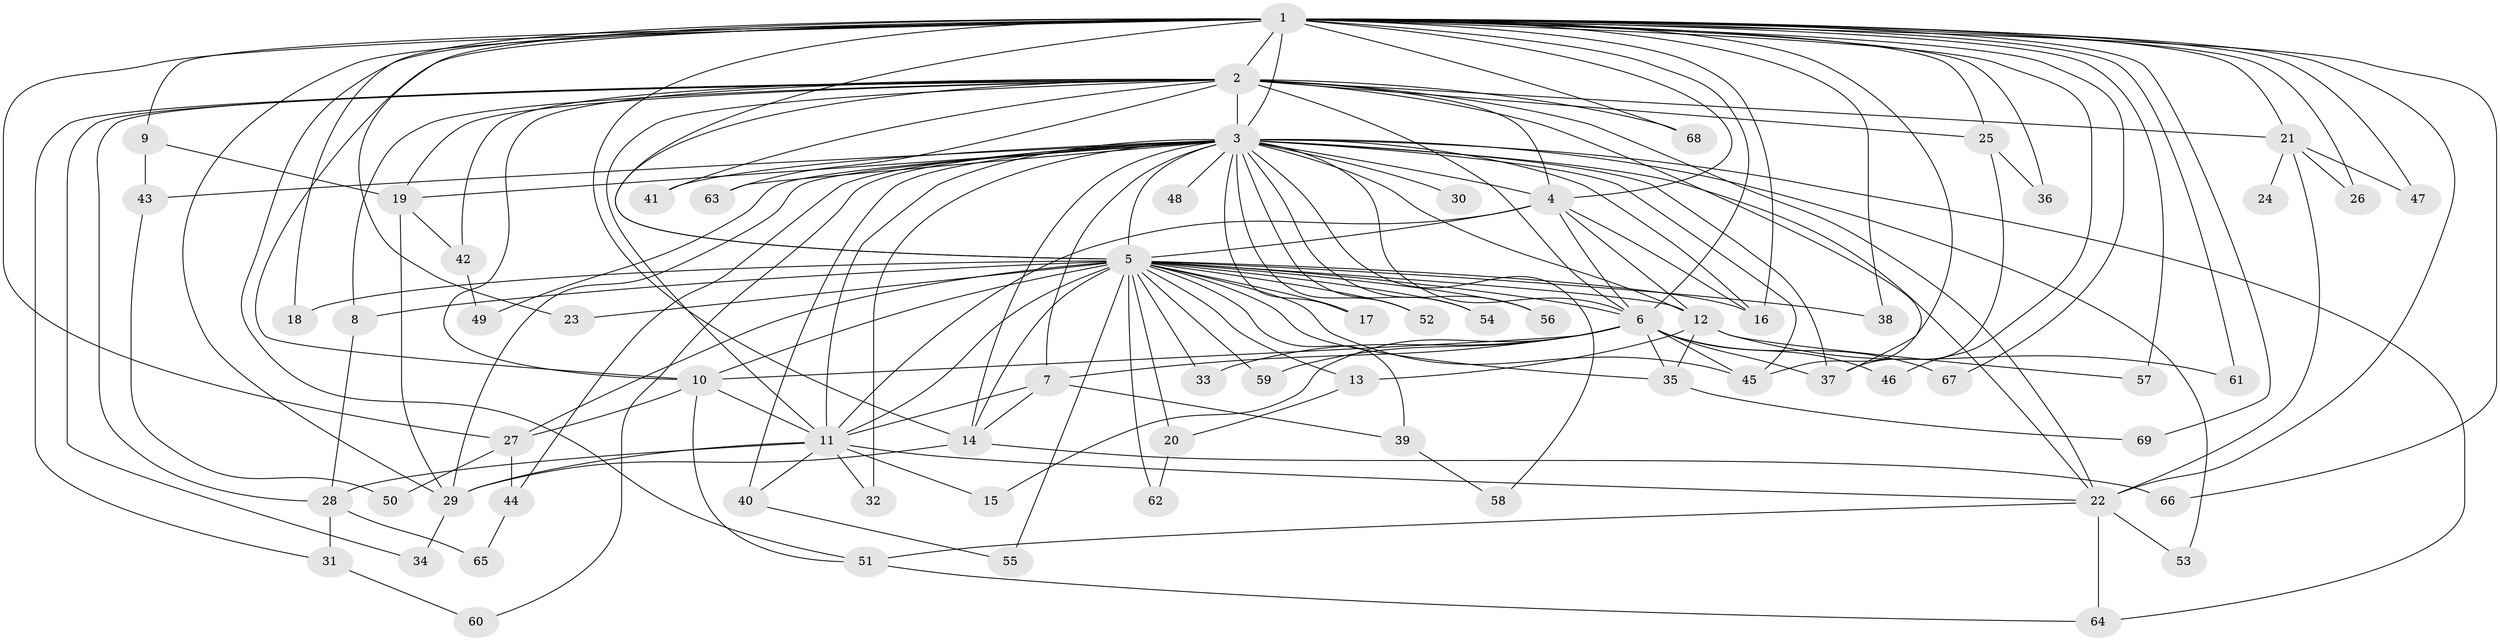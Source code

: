 // original degree distribution, {20: 0.007246376811594203, 24: 0.021739130434782608, 13: 0.007246376811594203, 32: 0.007246376811594203, 27: 0.007246376811594203, 31: 0.007246376811594203, 25: 0.007246376811594203, 26: 0.007246376811594203, 4: 0.11594202898550725, 3: 0.21739130434782608, 5: 0.050724637681159424, 2: 0.5144927536231884, 6: 0.021739130434782608, 7: 0.007246376811594203}
// Generated by graph-tools (version 1.1) at 2025/34/03/09/25 02:34:36]
// undirected, 69 vertices, 164 edges
graph export_dot {
graph [start="1"]
  node [color=gray90,style=filled];
  1;
  2;
  3;
  4;
  5;
  6;
  7;
  8;
  9;
  10;
  11;
  12;
  13;
  14;
  15;
  16;
  17;
  18;
  19;
  20;
  21;
  22;
  23;
  24;
  25;
  26;
  27;
  28;
  29;
  30;
  31;
  32;
  33;
  34;
  35;
  36;
  37;
  38;
  39;
  40;
  41;
  42;
  43;
  44;
  45;
  46;
  47;
  48;
  49;
  50;
  51;
  52;
  53;
  54;
  55;
  56;
  57;
  58;
  59;
  60;
  61;
  62;
  63;
  64;
  65;
  66;
  67;
  68;
  69;
  1 -- 2 [weight=4.0];
  1 -- 3 [weight=8.0];
  1 -- 4 [weight=2.0];
  1 -- 5 [weight=4.0];
  1 -- 6 [weight=2.0];
  1 -- 9 [weight=1.0];
  1 -- 10 [weight=1.0];
  1 -- 14 [weight=1.0];
  1 -- 16 [weight=1.0];
  1 -- 18 [weight=2.0];
  1 -- 21 [weight=1.0];
  1 -- 22 [weight=2.0];
  1 -- 23 [weight=1.0];
  1 -- 25 [weight=1.0];
  1 -- 26 [weight=1.0];
  1 -- 27 [weight=1.0];
  1 -- 29 [weight=1.0];
  1 -- 36 [weight=1.0];
  1 -- 38 [weight=1.0];
  1 -- 45 [weight=1.0];
  1 -- 46 [weight=1.0];
  1 -- 47 [weight=1.0];
  1 -- 51 [weight=1.0];
  1 -- 57 [weight=1.0];
  1 -- 61 [weight=1.0];
  1 -- 66 [weight=1.0];
  1 -- 67 [weight=1.0];
  1 -- 68 [weight=1.0];
  1 -- 69 [weight=1.0];
  2 -- 3 [weight=5.0];
  2 -- 4 [weight=2.0];
  2 -- 5 [weight=4.0];
  2 -- 6 [weight=2.0];
  2 -- 8 [weight=1.0];
  2 -- 10 [weight=1.0];
  2 -- 11 [weight=1.0];
  2 -- 19 [weight=1.0];
  2 -- 21 [weight=1.0];
  2 -- 22 [weight=2.0];
  2 -- 25 [weight=1.0];
  2 -- 28 [weight=1.0];
  2 -- 31 [weight=1.0];
  2 -- 34 [weight=1.0];
  2 -- 37 [weight=1.0];
  2 -- 41 [weight=1.0];
  2 -- 42 [weight=1.0];
  2 -- 63 [weight=1.0];
  2 -- 68 [weight=1.0];
  3 -- 4 [weight=6.0];
  3 -- 5 [weight=6.0];
  3 -- 6 [weight=3.0];
  3 -- 7 [weight=2.0];
  3 -- 11 [weight=1.0];
  3 -- 12 [weight=1.0];
  3 -- 14 [weight=2.0];
  3 -- 16 [weight=2.0];
  3 -- 17 [weight=1.0];
  3 -- 19 [weight=1.0];
  3 -- 22 [weight=1.0];
  3 -- 29 [weight=1.0];
  3 -- 30 [weight=2.0];
  3 -- 32 [weight=3.0];
  3 -- 37 [weight=1.0];
  3 -- 40 [weight=3.0];
  3 -- 41 [weight=1.0];
  3 -- 43 [weight=1.0];
  3 -- 44 [weight=1.0];
  3 -- 45 [weight=1.0];
  3 -- 48 [weight=1.0];
  3 -- 49 [weight=1.0];
  3 -- 52 [weight=1.0];
  3 -- 53 [weight=1.0];
  3 -- 54 [weight=1.0];
  3 -- 56 [weight=1.0];
  3 -- 58 [weight=1.0];
  3 -- 60 [weight=1.0];
  3 -- 63 [weight=1.0];
  3 -- 64 [weight=1.0];
  4 -- 5 [weight=2.0];
  4 -- 6 [weight=2.0];
  4 -- 11 [weight=10.0];
  4 -- 12 [weight=1.0];
  4 -- 16 [weight=1.0];
  5 -- 6 [weight=3.0];
  5 -- 8 [weight=1.0];
  5 -- 10 [weight=1.0];
  5 -- 11 [weight=1.0];
  5 -- 12 [weight=2.0];
  5 -- 13 [weight=1.0];
  5 -- 14 [weight=1.0];
  5 -- 16 [weight=1.0];
  5 -- 17 [weight=1.0];
  5 -- 18 [weight=1.0];
  5 -- 20 [weight=1.0];
  5 -- 23 [weight=1.0];
  5 -- 27 [weight=1.0];
  5 -- 33 [weight=1.0];
  5 -- 35 [weight=1.0];
  5 -- 38 [weight=2.0];
  5 -- 39 [weight=2.0];
  5 -- 45 [weight=1.0];
  5 -- 52 [weight=1.0];
  5 -- 54 [weight=1.0];
  5 -- 55 [weight=1.0];
  5 -- 56 [weight=1.0];
  5 -- 59 [weight=1.0];
  5 -- 62 [weight=1.0];
  6 -- 7 [weight=2.0];
  6 -- 10 [weight=1.0];
  6 -- 15 [weight=1.0];
  6 -- 33 [weight=1.0];
  6 -- 35 [weight=1.0];
  6 -- 37 [weight=1.0];
  6 -- 45 [weight=1.0];
  6 -- 46 [weight=1.0];
  6 -- 59 [weight=1.0];
  6 -- 67 [weight=1.0];
  7 -- 11 [weight=1.0];
  7 -- 14 [weight=1.0];
  7 -- 39 [weight=1.0];
  8 -- 28 [weight=1.0];
  9 -- 19 [weight=1.0];
  9 -- 43 [weight=1.0];
  10 -- 11 [weight=1.0];
  10 -- 27 [weight=1.0];
  10 -- 51 [weight=1.0];
  11 -- 15 [weight=1.0];
  11 -- 22 [weight=1.0];
  11 -- 28 [weight=1.0];
  11 -- 29 [weight=1.0];
  11 -- 32 [weight=1.0];
  11 -- 40 [weight=1.0];
  12 -- 13 [weight=1.0];
  12 -- 35 [weight=1.0];
  12 -- 57 [weight=1.0];
  12 -- 61 [weight=1.0];
  13 -- 20 [weight=1.0];
  14 -- 29 [weight=1.0];
  14 -- 66 [weight=1.0];
  19 -- 29 [weight=1.0];
  19 -- 42 [weight=1.0];
  20 -- 62 [weight=1.0];
  21 -- 22 [weight=1.0];
  21 -- 24 [weight=1.0];
  21 -- 26 [weight=1.0];
  21 -- 47 [weight=1.0];
  22 -- 51 [weight=1.0];
  22 -- 53 [weight=1.0];
  22 -- 64 [weight=1.0];
  25 -- 36 [weight=1.0];
  25 -- 37 [weight=1.0];
  27 -- 44 [weight=1.0];
  27 -- 50 [weight=1.0];
  28 -- 31 [weight=1.0];
  28 -- 65 [weight=1.0];
  29 -- 34 [weight=1.0];
  31 -- 60 [weight=1.0];
  35 -- 69 [weight=1.0];
  39 -- 58 [weight=1.0];
  40 -- 55 [weight=1.0];
  42 -- 49 [weight=1.0];
  43 -- 50 [weight=1.0];
  44 -- 65 [weight=1.0];
  51 -- 64 [weight=1.0];
}
